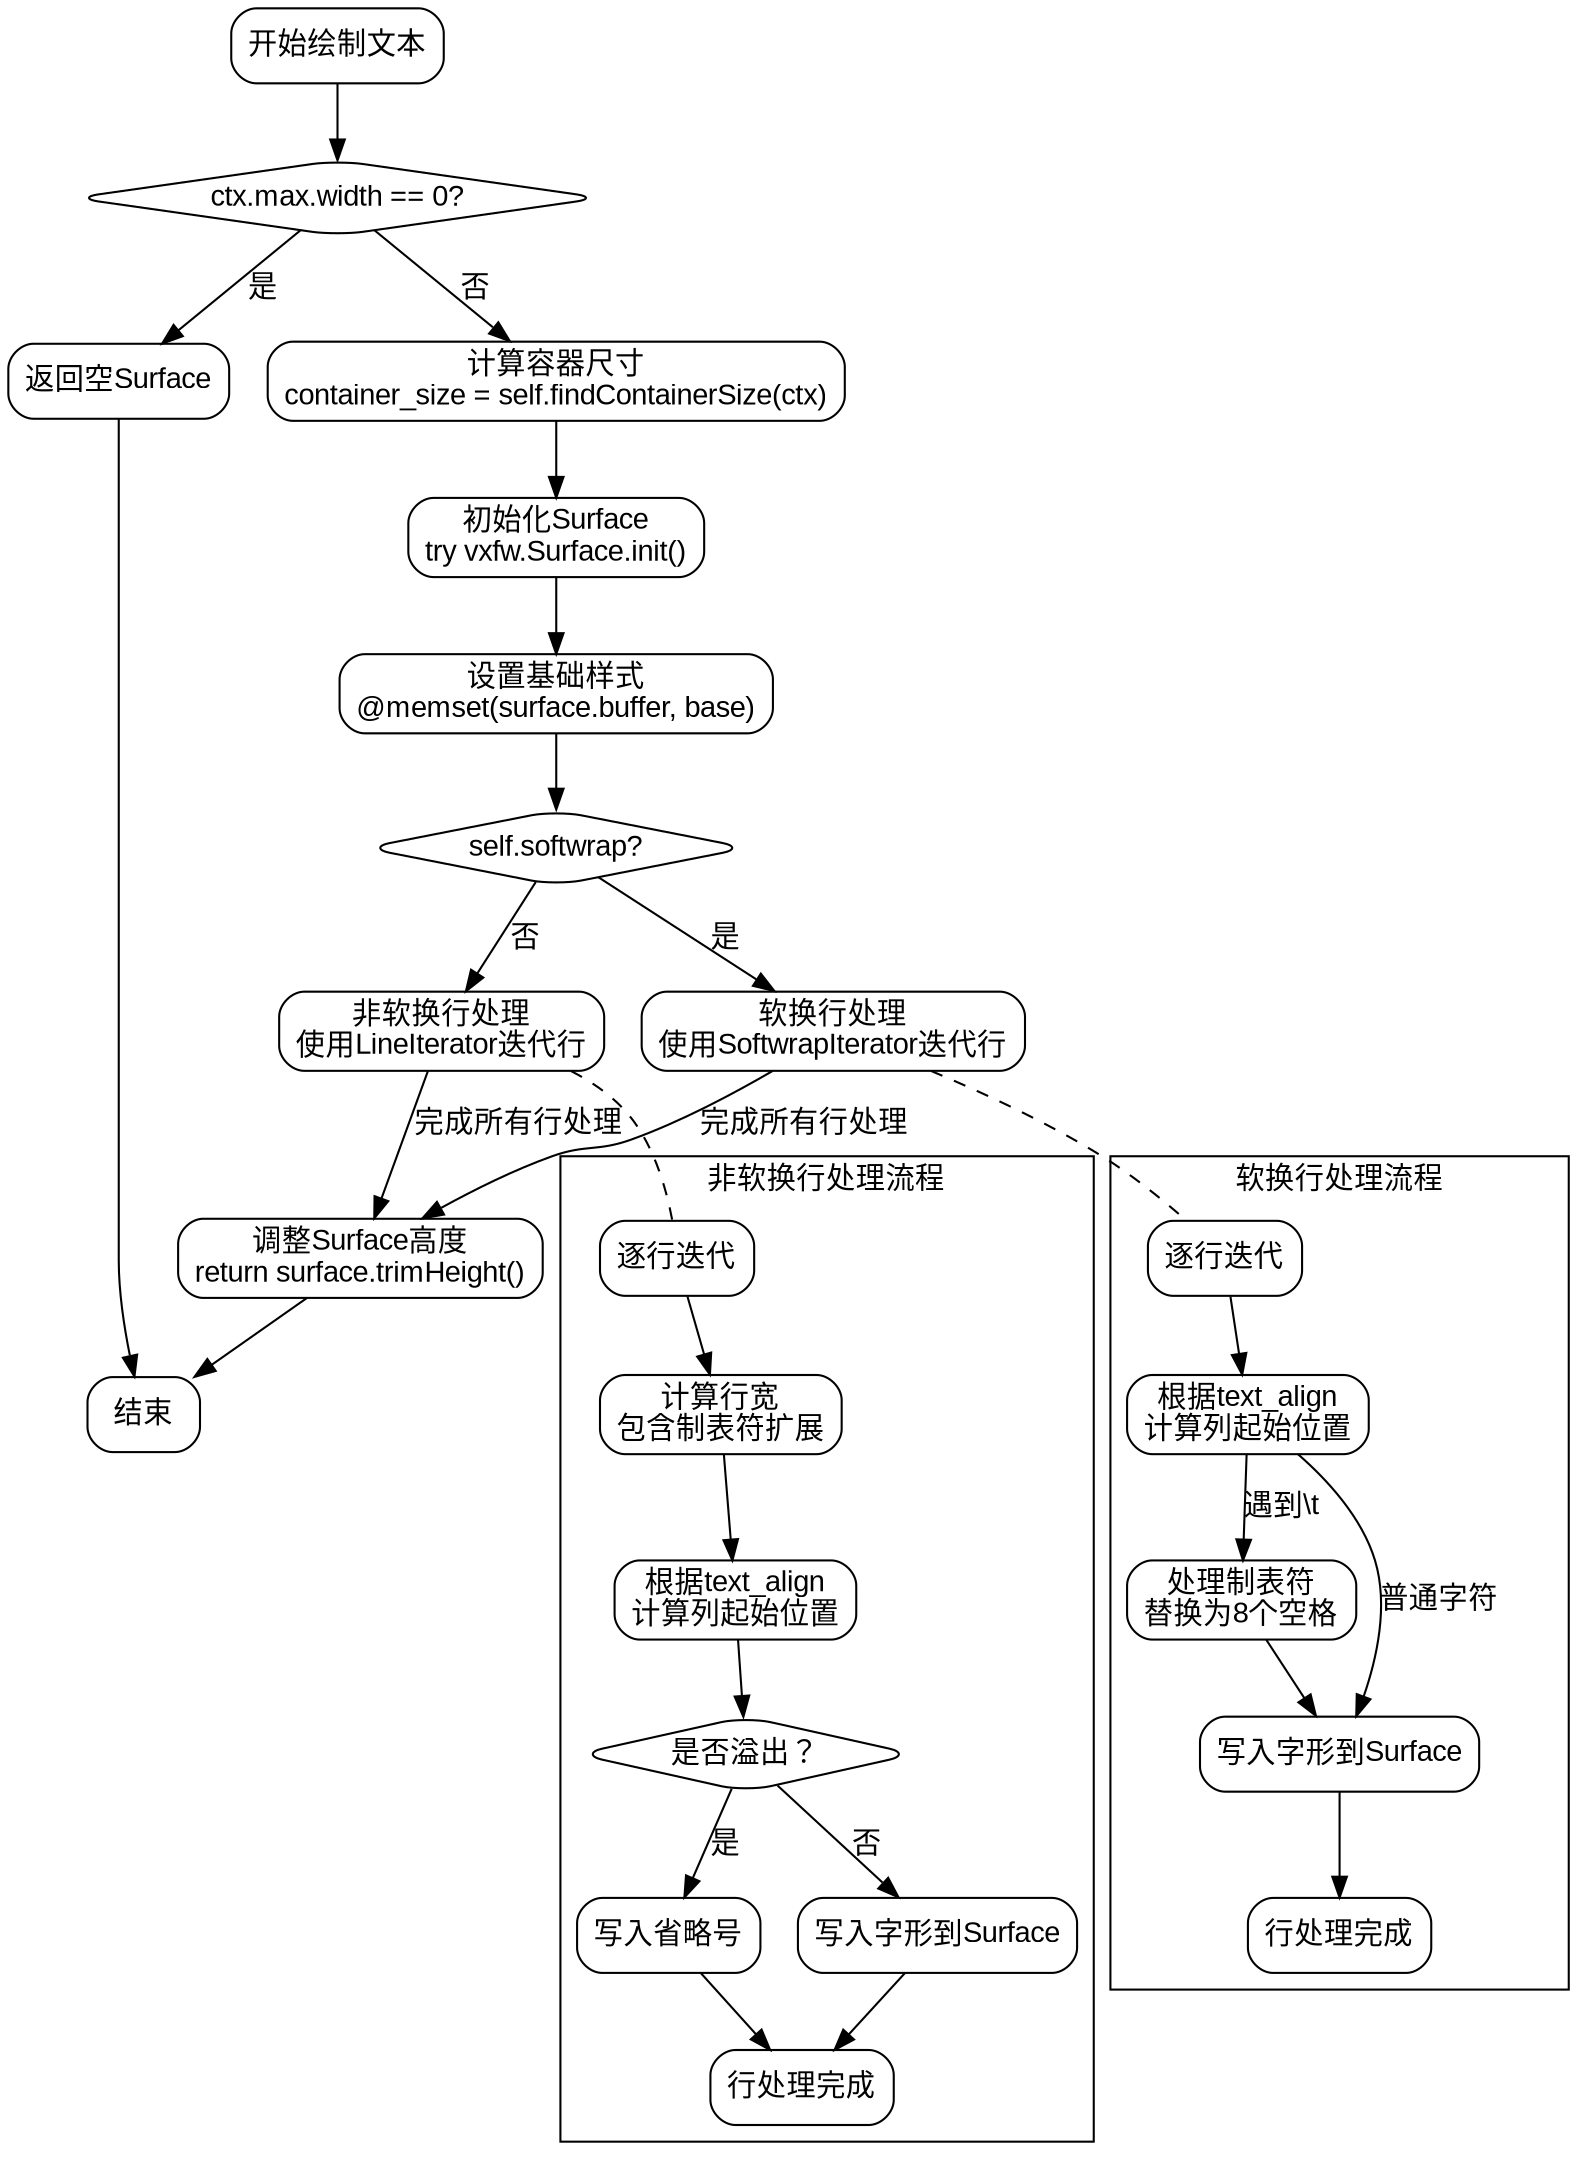 
digraph flowchart {
    node [shape=rectangle, style="rounded", fontname="Arial"];
    edge [fontname="Arial"];

    start [label="开始绘制文本"];
    check_width_zero [label="ctx.max.width == 0?", shape=diamond];
    return_empty [label="返回空Surface"];
    get_container_size [label="计算容器尺寸\ncontainer_size = self.findContainerSize(ctx)"];
    init_surface [label="初始化Surface\ntry vxfw.Surface.init()"];
    set_base_style [label="设置基础样式\n@memset(surface.buffer, base)"];
    check_softwrap [label="self.softwrap?", shape=diamond];
    softwrap_block [label="软换行处理\n使用SoftwrapIterator迭代行"];
    non_softwrap_block [label="非软换行处理\n使用LineIterator迭代行"];
    trim_surface [label="调整Surface高度\nreturn surface.trimHeight()"];
    end [label="结束"];

    // 主流程连接
    start -> check_width_zero;
    check_width_zero -> return_empty [label="是"];
    check_width_zero -> get_container_size [label="否"];
    get_container_size -> init_surface;
    init_surface -> set_base_style;
    set_base_style -> check_softwrap;

    // 软换行分支
    check_softwrap -> softwrap_block [label="是"];
    softwrap_block -> trim_surface [label="完成所有行处理"];
    
    // 非软换行分支
    check_softwrap -> non_softwrap_block [label="否"];
    non_softwrap_block -> trim_surface [label="完成所有行处理"];

    // 公共结束路径
    return_empty -> end;
    trim_surface -> end;

    // 软换行子流程
    subgraph cluster_softwrap {
        label="软换行处理流程";
        sw_start [label="逐行迭代"];
        handle_alignment_sw [label="根据text_align\n计算列起始位置"];
        tab_processing [label="处理制表符\n替换为8个空格"];
        write_grapheme_sw [label="写入字形到Surface"];
        sw_end [label="行处理完成"];

        sw_start -> handle_alignment_sw;
        handle_alignment_sw -> tab_processing [label="遇到\\t"];
        tab_processing -> write_grapheme_sw;
        handle_alignment_sw -> write_grapheme_sw [label="普通字符"];
        write_grapheme_sw -> sw_end;
    }
    softwrap_block -> sw_start [style=dashed, dir=none];

    // 非软换行子流程
    subgraph cluster_non_softwrap {
        label="非软换行处理流程";
        nsw_start [label="逐行迭代"];
        calc_line_width [label="计算行宽\n包含制表符扩展"];
        handle_alignment_nsw [label="根据text_align\n计算列起始位置"];
        overflow_check [label="是否溢出？", shape=diamond];
        write_ellipsis [label="写入省略号"];
        write_grapheme_nsw [label="写入字形到Surface"];
        nsw_end [label="行处理完成"];

        nsw_start -> calc_line_width;
        calc_line_width -> handle_alignment_nsw;
        handle_alignment_nsw -> overflow_check;
        overflow_check -> write_ellipsis [label="是"];
        overflow_check -> write_grapheme_nsw [label="否"];
        write_ellipsis -> nsw_end;
        write_grapheme_nsw -> nsw_end;
    }
    non_softwrap_block -> nsw_start [style=dashed, dir=none];
}
